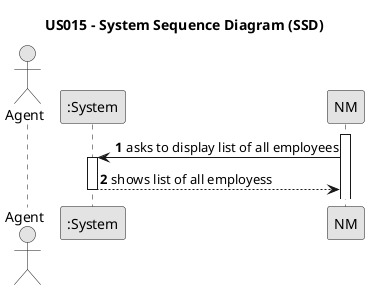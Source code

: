 @startuml
skinparam monochrome true
skinparam packageStyle rectangle
skinparam shadowing false

title US015 - System Sequence Diagram (SSD)

autonumber

actor "Agent" as AGENT
participant ":System" as System

activate NM

    NM -> System : asks to display list of all employees

    activate System

        System --> NM : shows list of all employess
    deactivate System

@enduml
